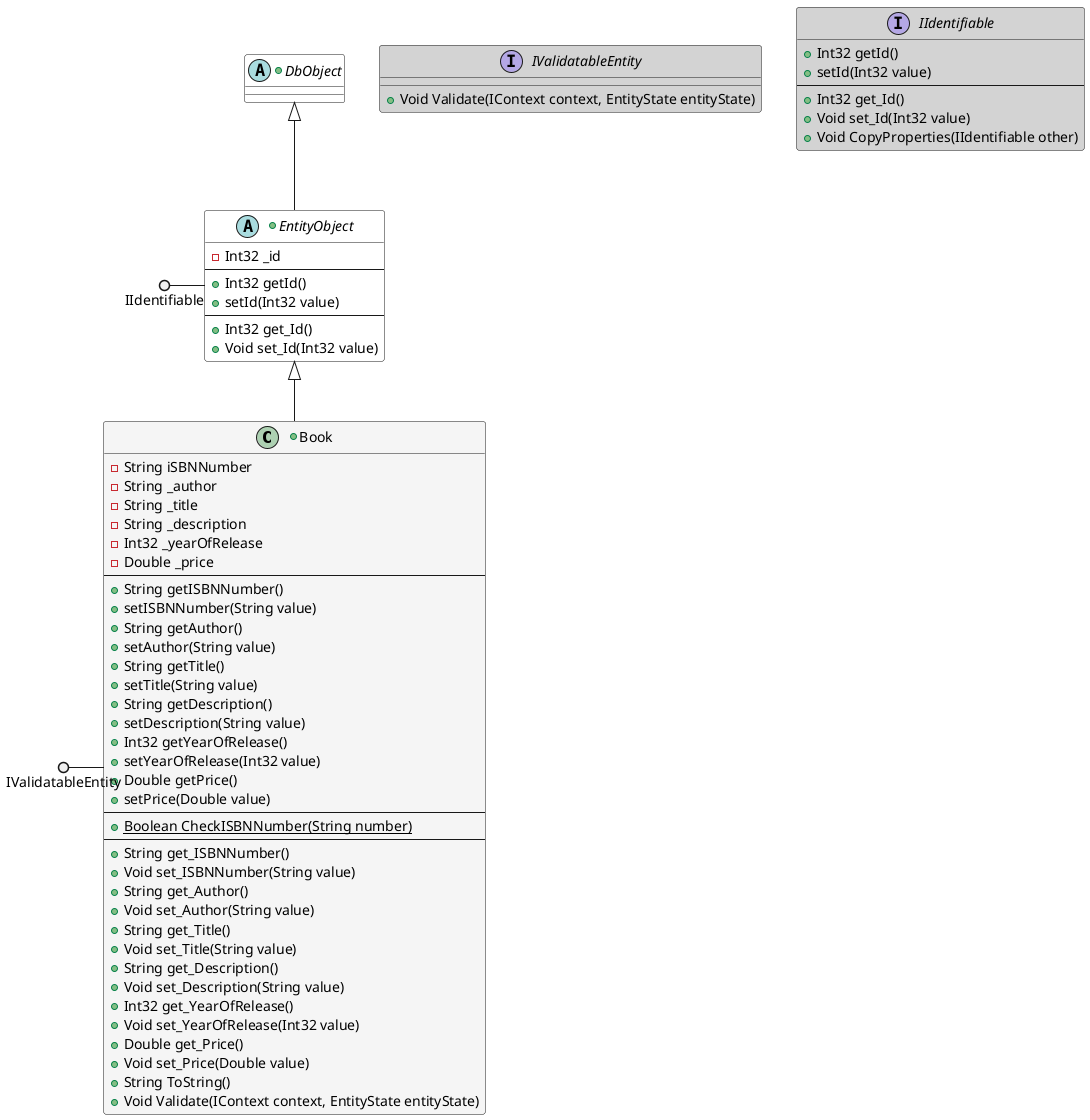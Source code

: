 ﻿//@GeneratedCode
@startuml SEBookStore.Logic.Entities.Book
+class Book #whitesmoke {
    - String iSBNNumber
    - String _author
    - String _title
    - String _description
    - Int32 _yearOfRelease
    - Double _price
    ---
     + String getISBNNumber()
     + setISBNNumber(String value)
     + String getAuthor()
     + setAuthor(String value)
     + String getTitle()
     + setTitle(String value)
     + String getDescription()
     + setDescription(String value)
     + Int32 getYearOfRelease()
     + setYearOfRelease(Int32 value)
     + Double getPrice()
     + setPrice(Double value)
    ---
    + {static}Boolean CheckISBNNumber(String number)
    ---
    + String get_ISBNNumber()
    + Void set_ISBNNumber(String value)
    + String get_Author()
    + Void set_Author(String value)
    + String get_Title()
    + Void set_Title(String value)
    + String get_Description()
    + Void set_Description(String value)
    + Int32 get_YearOfRelease()
    + Void set_YearOfRelease(Int32 value)
    + Double get_Price()
    + Void set_Price(Double value)
    + String ToString()
    + Void Validate(IContext context, EntityState entityState)
}
+abstract class EntityObject #white {
    - Int32 _id
    ---
     + Int32 getId()
     + setId(Int32 value)
    ---
    + Int32 get_Id()
    + Void set_Id(Int32 value)
}
+abstract class DbObject #white {
}
interface IValidatableEntity #lightgrey {
    + Void Validate(IContext context, EntityState entityState)
}
interface IIdentifiable #lightgrey {
     + Int32 getId()
     + setId(Int32 value)
    ---
    + Int32 get_Id()
    + Void set_Id(Int32 value)
    + Void CopyProperties(IIdentifiable other)
}
EntityObject <|-- Book
DbObject <|-- EntityObject
IValidatableEntity ()- Book
IIdentifiable ()- EntityObject
@enduml
